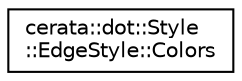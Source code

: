 digraph "Graphical Class Hierarchy"
{
 // LATEX_PDF_SIZE
  edge [fontname="Helvetica",fontsize="10",labelfontname="Helvetica",labelfontsize="10"];
  node [fontname="Helvetica",fontsize="10",shape=record];
  rankdir="LR";
  Node0 [label="cerata::dot::Style\l::EdgeStyle::Colors",height=0.2,width=0.4,color="black", fillcolor="white", style="filled",URL="$structcerata_1_1dot_1_1_style_1_1_edge_style_1_1_colors.html",tooltip="Specific edge colors."];
}
